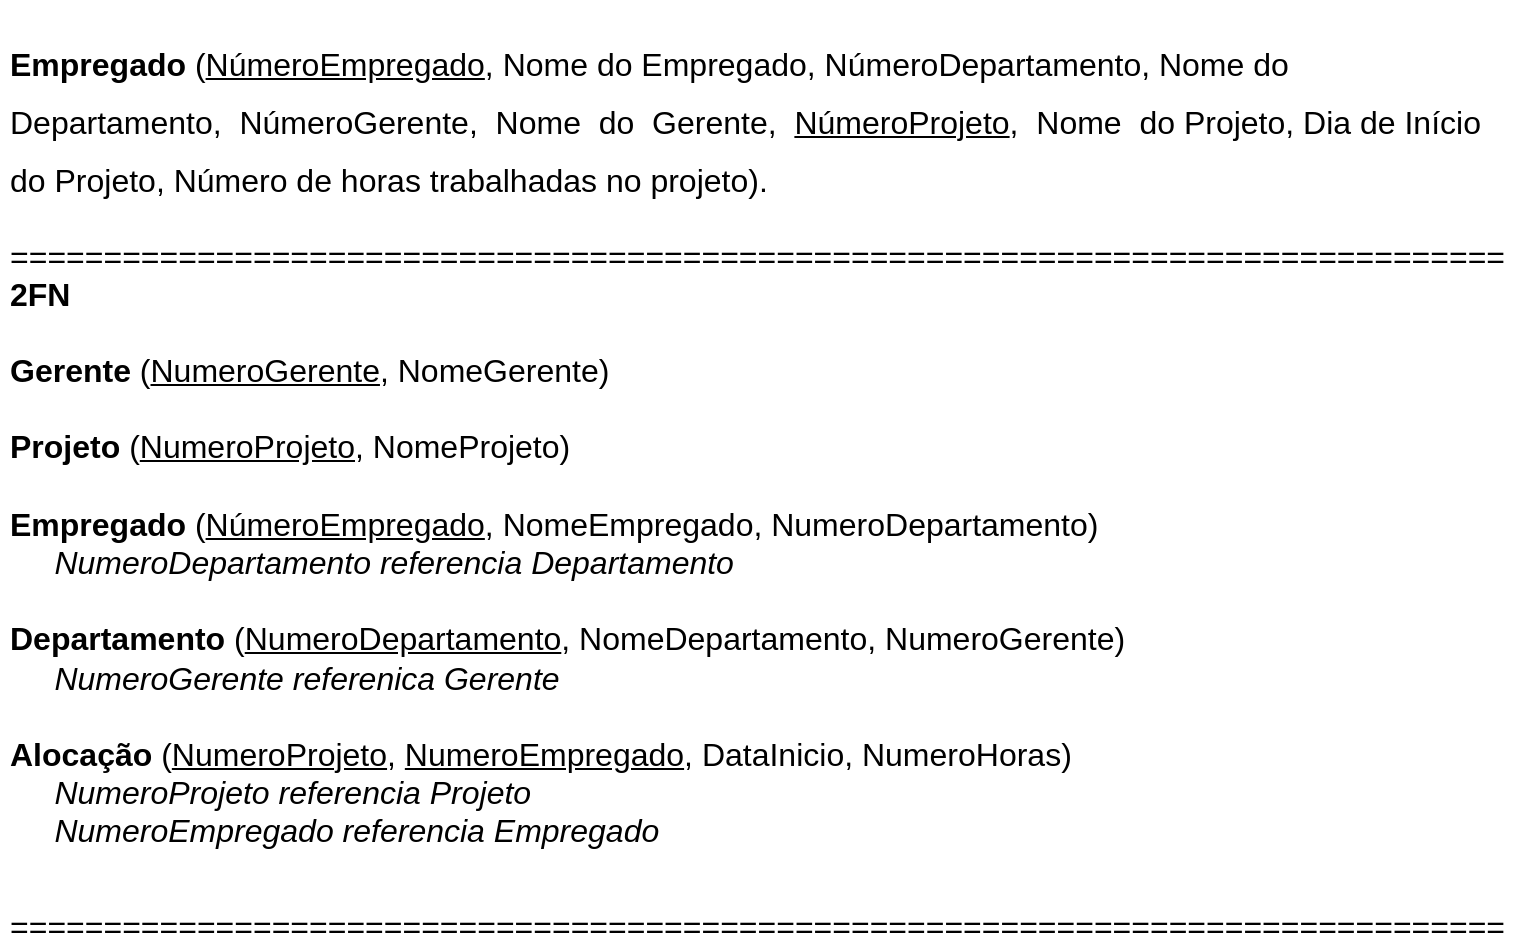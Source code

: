 <mxfile version="13.9.3" type="device"><diagram id="qFB36soeaZbUyOCmcVrP" name="Page-1"><mxGraphModel dx="934" dy="403" grid="1" gridSize="10" guides="1" tooltips="1" connect="1" arrows="1" fold="1" page="1" pageScale="1" pageWidth="827" pageHeight="1169" math="0" shadow="0"><root><mxCell id="0"/><mxCell id="1" parent="0"/><mxCell id="Mlt8TWG38ettHf2Ey4z8-1" value="&lt;h1&gt;&lt;font style=&quot;font-size: 16px&quot;&gt;Empregado &lt;span style=&quot;font-weight: normal&quot;&gt;(&lt;u&gt;NúmeroEmpregado&lt;/u&gt;, Nome do Empregado, NúmeroDepartamento, Nome do Departamento,&amp;nbsp; NúmeroGerente,&amp;nbsp; Nome&amp;nbsp; do&amp;nbsp; Gerente,&amp;nbsp; &lt;u&gt;NúmeroProjeto&lt;/u&gt;,&amp;nbsp; Nome&amp;nbsp; do Projeto, Dia de Início do Projeto, Número de horas trabalhadas no projeto).&lt;/span&gt;&lt;/font&gt;&lt;br&gt;&lt;/h1&gt;&lt;div&gt;&lt;font style=&quot;font-size: 16px&quot;&gt;&lt;span style=&quot;font-weight: normal&quot;&gt;================================================================================&lt;/span&gt;&lt;/font&gt;&lt;/div&gt;&lt;div&gt;&lt;font style=&quot;font-size: 16px&quot;&gt;&lt;b&gt;2FN&lt;/b&gt;&lt;/font&gt;&lt;/div&gt;&lt;div&gt;&lt;font style=&quot;font-size: 16px&quot;&gt;&lt;b&gt;&lt;br&gt;&lt;/b&gt;&lt;/font&gt;&lt;/div&gt;&lt;div&gt;&lt;font style=&quot;font-size: 16px&quot;&gt;&lt;div&gt;&lt;b&gt;Gerente&amp;nbsp;&lt;/b&gt;(&lt;u&gt;NumeroGerente&lt;/u&gt;, NomeGerente)&lt;/div&gt;&lt;div&gt;&lt;br&gt;&lt;/div&gt;&lt;div&gt;&lt;b&gt;Projeto&amp;nbsp;&lt;/b&gt;(&lt;u&gt;NumeroProjeto&lt;/u&gt;, NomeProjeto)&lt;/div&gt;&lt;div&gt;&lt;br&gt;&lt;/div&gt;&lt;/font&gt;&lt;/div&gt;&lt;div style=&quot;font-size: 16px&quot;&gt;&lt;b&gt;Empregado&lt;/b&gt; (&lt;u&gt;NúmeroEmpregado&lt;/u&gt;, NomeEmpregado, NumeroDepartamento)&lt;/div&gt;&lt;div style=&quot;font-size: 16px&quot;&gt;&lt;i&gt;&amp;nbsp; &amp;nbsp; &amp;nbsp;NumeroDepartamento referencia Departamento&lt;/i&gt;&lt;/div&gt;&lt;div style=&quot;font-size: 16px&quot;&gt;&lt;br&gt;&lt;/div&gt;&lt;div style=&quot;font-size: 16px&quot;&gt;&lt;b&gt;Departamento &lt;/b&gt;(&lt;u&gt;NumeroDepartamento&lt;/u&gt;, NomeDepartamento, NumeroGerente)&lt;/div&gt;&lt;div style=&quot;font-size: 16px&quot;&gt;&lt;i&gt;&amp;nbsp; &amp;nbsp; &amp;nbsp;NumeroGerente referenica Gerente&lt;/i&gt;&lt;/div&gt;&lt;div style=&quot;font-size: 16px&quot;&gt;&lt;br&gt;&lt;/div&gt;&lt;div style=&quot;font-size: 16px&quot;&gt;&lt;b&gt;Alocação &lt;/b&gt;&lt;span&gt;(&lt;/span&gt;&lt;u&gt;NumeroProjeto&lt;/u&gt;&lt;span&gt;, &lt;/span&gt;&lt;u&gt;NumeroEmpregado&lt;/u&gt;&lt;span&gt;, DataInicio, NumeroHoras)&lt;/span&gt;&lt;br&gt;&lt;/div&gt;&lt;div style=&quot;font-size: 16px&quot;&gt;&lt;i&gt;&amp;nbsp; &amp;nbsp; &amp;nbsp;NumeroProjeto referencia Projeto&lt;/i&gt;&lt;/div&gt;&lt;div style=&quot;font-size: 16px&quot;&gt;&lt;i&gt;&amp;nbsp; &amp;nbsp; &amp;nbsp;NumeroEmpregado referencia Empregado&lt;/i&gt;&lt;/div&gt;&lt;div&gt;&lt;br&gt;&lt;/div&gt;&lt;div&gt;&lt;br&gt;&lt;/div&gt;&lt;div style=&quot;font-size: 16px&quot;&gt;&lt;font style=&quot;font-size: 16px&quot;&gt;================================================================================&lt;/font&gt;&lt;/div&gt;&lt;div style=&quot;font-size: 16px&quot;&gt;&lt;b&gt;&lt;br&gt;&lt;/b&gt;&lt;/div&gt;&lt;div style=&quot;font-size: 16px&quot;&gt;&lt;br&gt;&lt;/div&gt;" style="text;html=1;strokeColor=none;fillColor=none;spacing=5;spacingTop=-20;whiteSpace=wrap;overflow=hidden;rounded=0;" vertex="1" parent="1"><mxGeometry x="40" y="200" width="760" height="460" as="geometry"/></mxCell></root></mxGraphModel></diagram></mxfile>